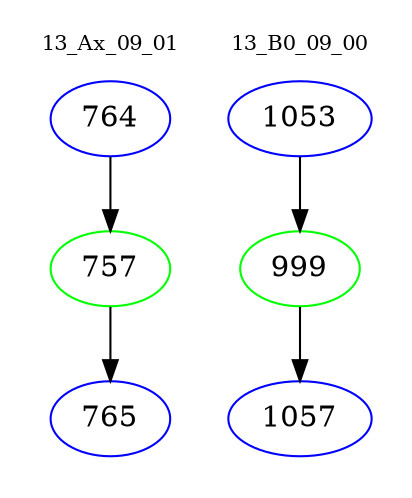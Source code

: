 digraph{
subgraph cluster_0 {
color = white
label = "13_Ax_09_01";
fontsize=10;
T0_764 [label="764", color="blue"]
T0_764 -> T0_757 [color="black"]
T0_757 [label="757", color="green"]
T0_757 -> T0_765 [color="black"]
T0_765 [label="765", color="blue"]
}
subgraph cluster_1 {
color = white
label = "13_B0_09_00";
fontsize=10;
T1_1053 [label="1053", color="blue"]
T1_1053 -> T1_999 [color="black"]
T1_999 [label="999", color="green"]
T1_999 -> T1_1057 [color="black"]
T1_1057 [label="1057", color="blue"]
}
}
